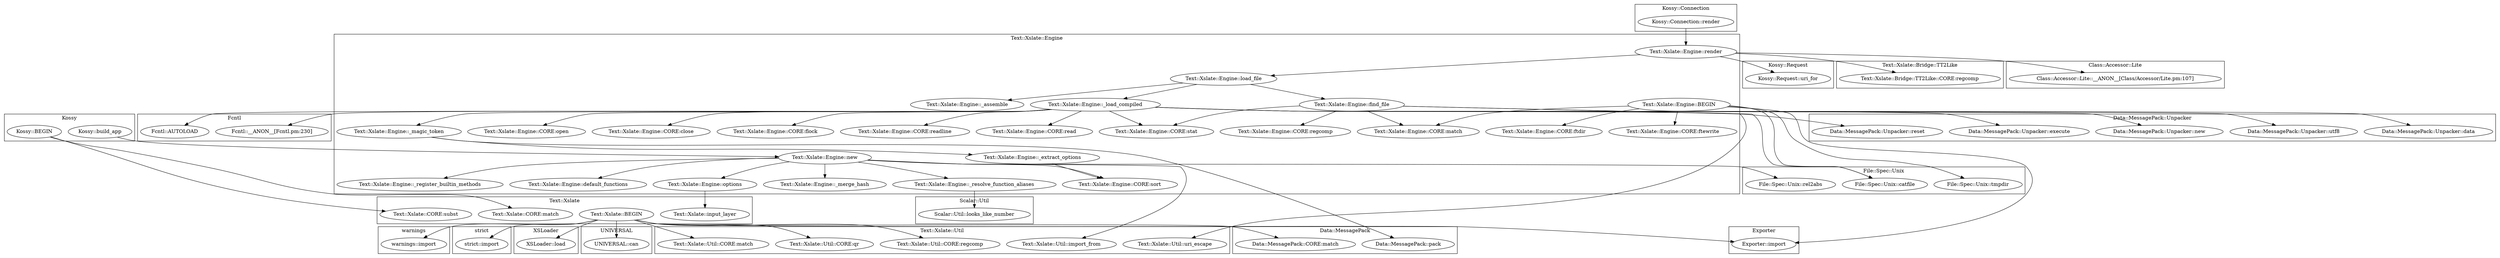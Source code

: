 digraph {
graph [overlap=false]
subgraph cluster_Kossy_Connection {
	label="Kossy::Connection";
	"Kossy::Connection::render";
}
subgraph cluster_Data_MessagePack {
	label="Data::MessagePack";
	"Data::MessagePack::pack";
	"Data::MessagePack::CORE:match";
}
subgraph cluster_warnings {
	label="warnings";
	"warnings::import";
}
subgraph cluster_strict {
	label="strict";
	"strict::import";
}
subgraph cluster_Kossy_Request {
	label="Kossy::Request";
	"Kossy::Request::uri_for";
}
subgraph cluster_XSLoader {
	label="XSLoader";
	"XSLoader::load";
}
subgraph cluster_Text_Xslate_Bridge_TT2Like {
	label="Text::Xslate::Bridge::TT2Like";
	"Text::Xslate::Bridge::TT2Like::CORE:regcomp";
}
subgraph cluster_Exporter {
	label="Exporter";
	"Exporter::import";
}
subgraph cluster_Class_Accessor_Lite {
	label="Class::Accessor::Lite";
	"Class::Accessor::Lite::__ANON__[Class/Accessor/Lite.pm:107]";
}
subgraph cluster_Text_Xslate {
	label="Text::Xslate";
	"Text::Xslate::input_layer";
	"Text::Xslate::BEGIN";
	"Text::Xslate::CORE:subst";
	"Text::Xslate::CORE:match";
}
subgraph cluster_File_Spec_Unix {
	label="File::Spec::Unix";
	"File::Spec::Unix::rel2abs";
	"File::Spec::Unix::tmpdir";
	"File::Spec::Unix::catfile";
}
subgraph cluster_Text_Xslate_Util {
	label="Text::Xslate::Util";
	"Text::Xslate::Util::CORE:qr";
	"Text::Xslate::Util::import_from";
	"Text::Xslate::Util::CORE:regcomp";
	"Text::Xslate::Util::CORE:match";
	"Text::Xslate::Util::uri_escape";
}
subgraph cluster_Data_MessagePack_Unpacker {
	label="Data::MessagePack::Unpacker";
	"Data::MessagePack::Unpacker::data";
	"Data::MessagePack::Unpacker::utf8";
	"Data::MessagePack::Unpacker::new";
	"Data::MessagePack::Unpacker::execute";
	"Data::MessagePack::Unpacker::reset";
}
subgraph cluster_Scalar_Util {
	label="Scalar::Util";
	"Scalar::Util::looks_like_number";
}
subgraph cluster_UNIVERSAL {
	label="UNIVERSAL";
	"UNIVERSAL::can";
}
subgraph cluster_Fcntl {
	label="Fcntl";
	"Fcntl::AUTOLOAD";
	"Fcntl::__ANON__[Fcntl.pm:230]";
}
subgraph cluster_Text_Xslate_Engine {
	label="Text::Xslate::Engine";
	"Text::Xslate::Engine::CORE:stat";
	"Text::Xslate::Engine::CORE:readline";
	"Text::Xslate::Engine::find_file";
	"Text::Xslate::Engine::CORE:open";
	"Text::Xslate::Engine::BEGIN";
	"Text::Xslate::Engine::new";
	"Text::Xslate::Engine::load_file";
	"Text::Xslate::Engine::CORE:read";
	"Text::Xslate::Engine::_resolve_function_aliases";
	"Text::Xslate::Engine::_register_builtin_methods";
	"Text::Xslate::Engine::CORE:ftewrite";
	"Text::Xslate::Engine::_assemble";
	"Text::Xslate::Engine::CORE:regcomp";
	"Text::Xslate::Engine::default_functions";
	"Text::Xslate::Engine::CORE:sort";
	"Text::Xslate::Engine::render";
	"Text::Xslate::Engine::_magic_token";
	"Text::Xslate::Engine::_extract_options";
	"Text::Xslate::Engine::options";
	"Text::Xslate::Engine::_merge_hash";
	"Text::Xslate::Engine::CORE:close";
	"Text::Xslate::Engine::CORE:ftdir";
	"Text::Xslate::Engine::CORE:flock";
	"Text::Xslate::Engine::_load_compiled";
	"Text::Xslate::Engine::CORE:match";
}
subgraph cluster_Kossy {
	label="Kossy";
	"Kossy::BEGIN";
	"Kossy::build_app";
}
"Text::Xslate::Engine::find_file" -> "Text::Xslate::Engine::CORE:stat";
"Text::Xslate::Engine::_load_compiled" -> "Text::Xslate::Engine::CORE:stat";
"Text::Xslate::Engine::_load_compiled" -> "Data::MessagePack::Unpacker::utf8";
"Text::Xslate::Engine::load_file" -> "Text::Xslate::Engine::find_file";
"Kossy::build_app" -> "Text::Xslate::Engine::new";
"Text::Xslate::Engine::_load_compiled" -> "Text::Xslate::Engine::CORE:read";
"Text::Xslate::Engine::new" -> "Text::Xslate::Util::import_from";
"Text::Xslate::Engine::render" -> "Class::Accessor::Lite::__ANON__[Class/Accessor/Lite.pm:107]";
"Text::Xslate::BEGIN" -> "Text::Xslate::Util::CORE:qr";
"Text::Xslate::Engine::new" -> "Text::Xslate::Engine::_register_builtin_methods";
"Text::Xslate::Engine::BEGIN" -> "Text::Xslate::Engine::CORE:ftewrite";
"Text::Xslate::Engine::_load_compiled" -> "Data::MessagePack::Unpacker::reset";
"Text::Xslate::Engine::load_file" -> "Text::Xslate::Engine::_assemble";
"Text::Xslate::Engine::new" -> "Text::Xslate::Engine::default_functions";
"Text::Xslate::Engine::new" -> "Text::Xslate::Engine::CORE:sort";
"Text::Xslate::Engine::_extract_options" -> "Text::Xslate::Engine::CORE:sort";
"Kossy::Connection::render" -> "Text::Xslate::Engine::render";
"Text::Xslate::BEGIN" -> "Text::Xslate::Util::CORE:regcomp";
"Text::Xslate::Engine::new" -> "File::Spec::Unix::rel2abs";
"Text::Xslate::Engine::_load_compiled" -> "Data::MessagePack::Unpacker::new";
"Text::Xslate::Engine::_magic_token" -> "Text::Xslate::Engine::_extract_options";
"Text::Xslate::Engine::new" -> "Text::Xslate::Engine::options";
"Text::Xslate::Engine::new" -> "Text::Xslate::Engine::_merge_hash";
"Kossy::BEGIN" -> "Text::Xslate::CORE:match";
"Text::Xslate::Engine::_load_compiled" -> "Data::MessagePack::Unpacker::execute";
"Text::Xslate::Engine::BEGIN" -> "Exporter::import";
"Text::Xslate::BEGIN" -> "Exporter::import";
"Text::Xslate::Engine::BEGIN" -> "Text::Xslate::Engine::CORE:ftdir";
"Text::Xslate::Engine::_resolve_function_aliases" -> "Scalar::Util::looks_like_number";
"Text::Xslate::BEGIN" -> "UNIVERSAL::can";
"Text::Xslate::Engine::BEGIN" -> "File::Spec::Unix::tmpdir";
"Text::Xslate::BEGIN" -> "Data::MessagePack::CORE:match";
"Text::Xslate::Engine::find_file" -> "Text::Xslate::Util::uri_escape";
"Text::Xslate::Engine::render" -> "Text::Xslate::Bridge::TT2Like::CORE:regcomp";
"Text::Xslate::Engine::_load_compiled" -> "Text::Xslate::Engine::CORE:readline";
"Text::Xslate::Engine::_load_compiled" -> "Text::Xslate::Engine::CORE:open";
"Text::Xslate::Engine::_load_compiled" -> "Fcntl::__ANON__[Fcntl.pm:230]";
"Text::Xslate::Engine::_magic_token" -> "Data::MessagePack::pack";
"Text::Xslate::Engine::render" -> "Text::Xslate::Engine::load_file";
"Text::Xslate::Engine::_load_compiled" -> "Fcntl::AUTOLOAD";
"Text::Xslate::Engine::new" -> "Text::Xslate::Engine::_resolve_function_aliases";
"Text::Xslate::BEGIN" -> "XSLoader::load";
"Text::Xslate::Engine::_load_compiled" -> "Data::MessagePack::Unpacker::data";
"Text::Xslate::Engine::find_file" -> "Text::Xslate::Engine::CORE:regcomp";
"Text::Xslate::Engine::render" -> "Kossy::Request::uri_for";
"Text::Xslate::Engine::options" -> "Text::Xslate::input_layer";
"Text::Xslate::Engine::_load_compiled" -> "Text::Xslate::Engine::_magic_token";
"Text::Xslate::BEGIN" -> "Text::Xslate::Util::CORE:match";
"Text::Xslate::Engine::find_file" -> "File::Spec::Unix::catfile";
"Text::Xslate::Engine::BEGIN" -> "File::Spec::Unix::catfile";
"Text::Xslate::BEGIN" -> "warnings::import";
"Kossy::BEGIN" -> "Text::Xslate::CORE:subst";
"Text::Xslate::Engine::_load_compiled" -> "Text::Xslate::Engine::CORE:close";
"Text::Xslate::Engine::_load_compiled" -> "Text::Xslate::Engine::CORE:flock";
"Text::Xslate::BEGIN" -> "strict::import";
"Text::Xslate::Engine::load_file" -> "Text::Xslate::Engine::_load_compiled";
"Text::Xslate::Engine::find_file" -> "Text::Xslate::Engine::CORE:match";
"Text::Xslate::Engine::BEGIN" -> "Text::Xslate::Engine::CORE:match";
}
